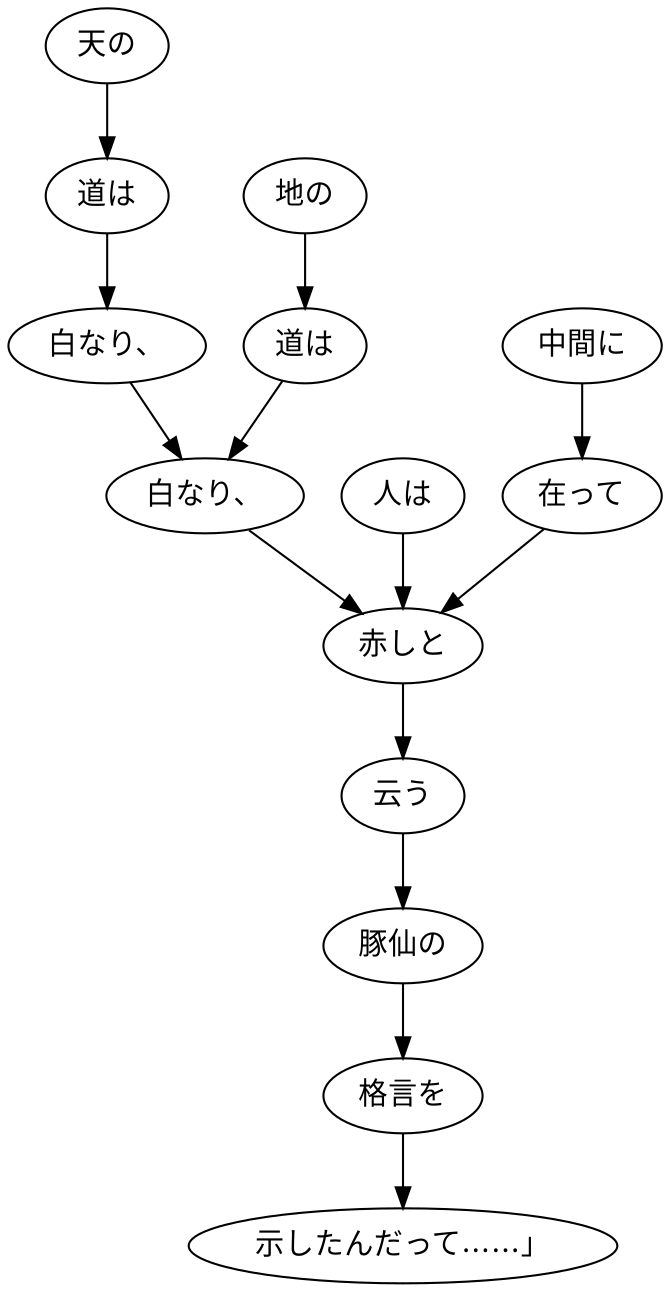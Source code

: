 digraph graph6176 {
	node0 [label="天の"];
	node1 [label="道は"];
	node2 [label="白なり、"];
	node3 [label="地の"];
	node4 [label="道は"];
	node5 [label="白なり、"];
	node6 [label="人は"];
	node7 [label="中間に"];
	node8 [label="在って"];
	node9 [label="赤しと"];
	node10 [label="云う"];
	node11 [label="豚仙の"];
	node12 [label="格言を"];
	node13 [label="示したんだって……」"];
	node0 -> node1;
	node1 -> node2;
	node2 -> node5;
	node3 -> node4;
	node4 -> node5;
	node5 -> node9;
	node6 -> node9;
	node7 -> node8;
	node8 -> node9;
	node9 -> node10;
	node10 -> node11;
	node11 -> node12;
	node12 -> node13;
}
